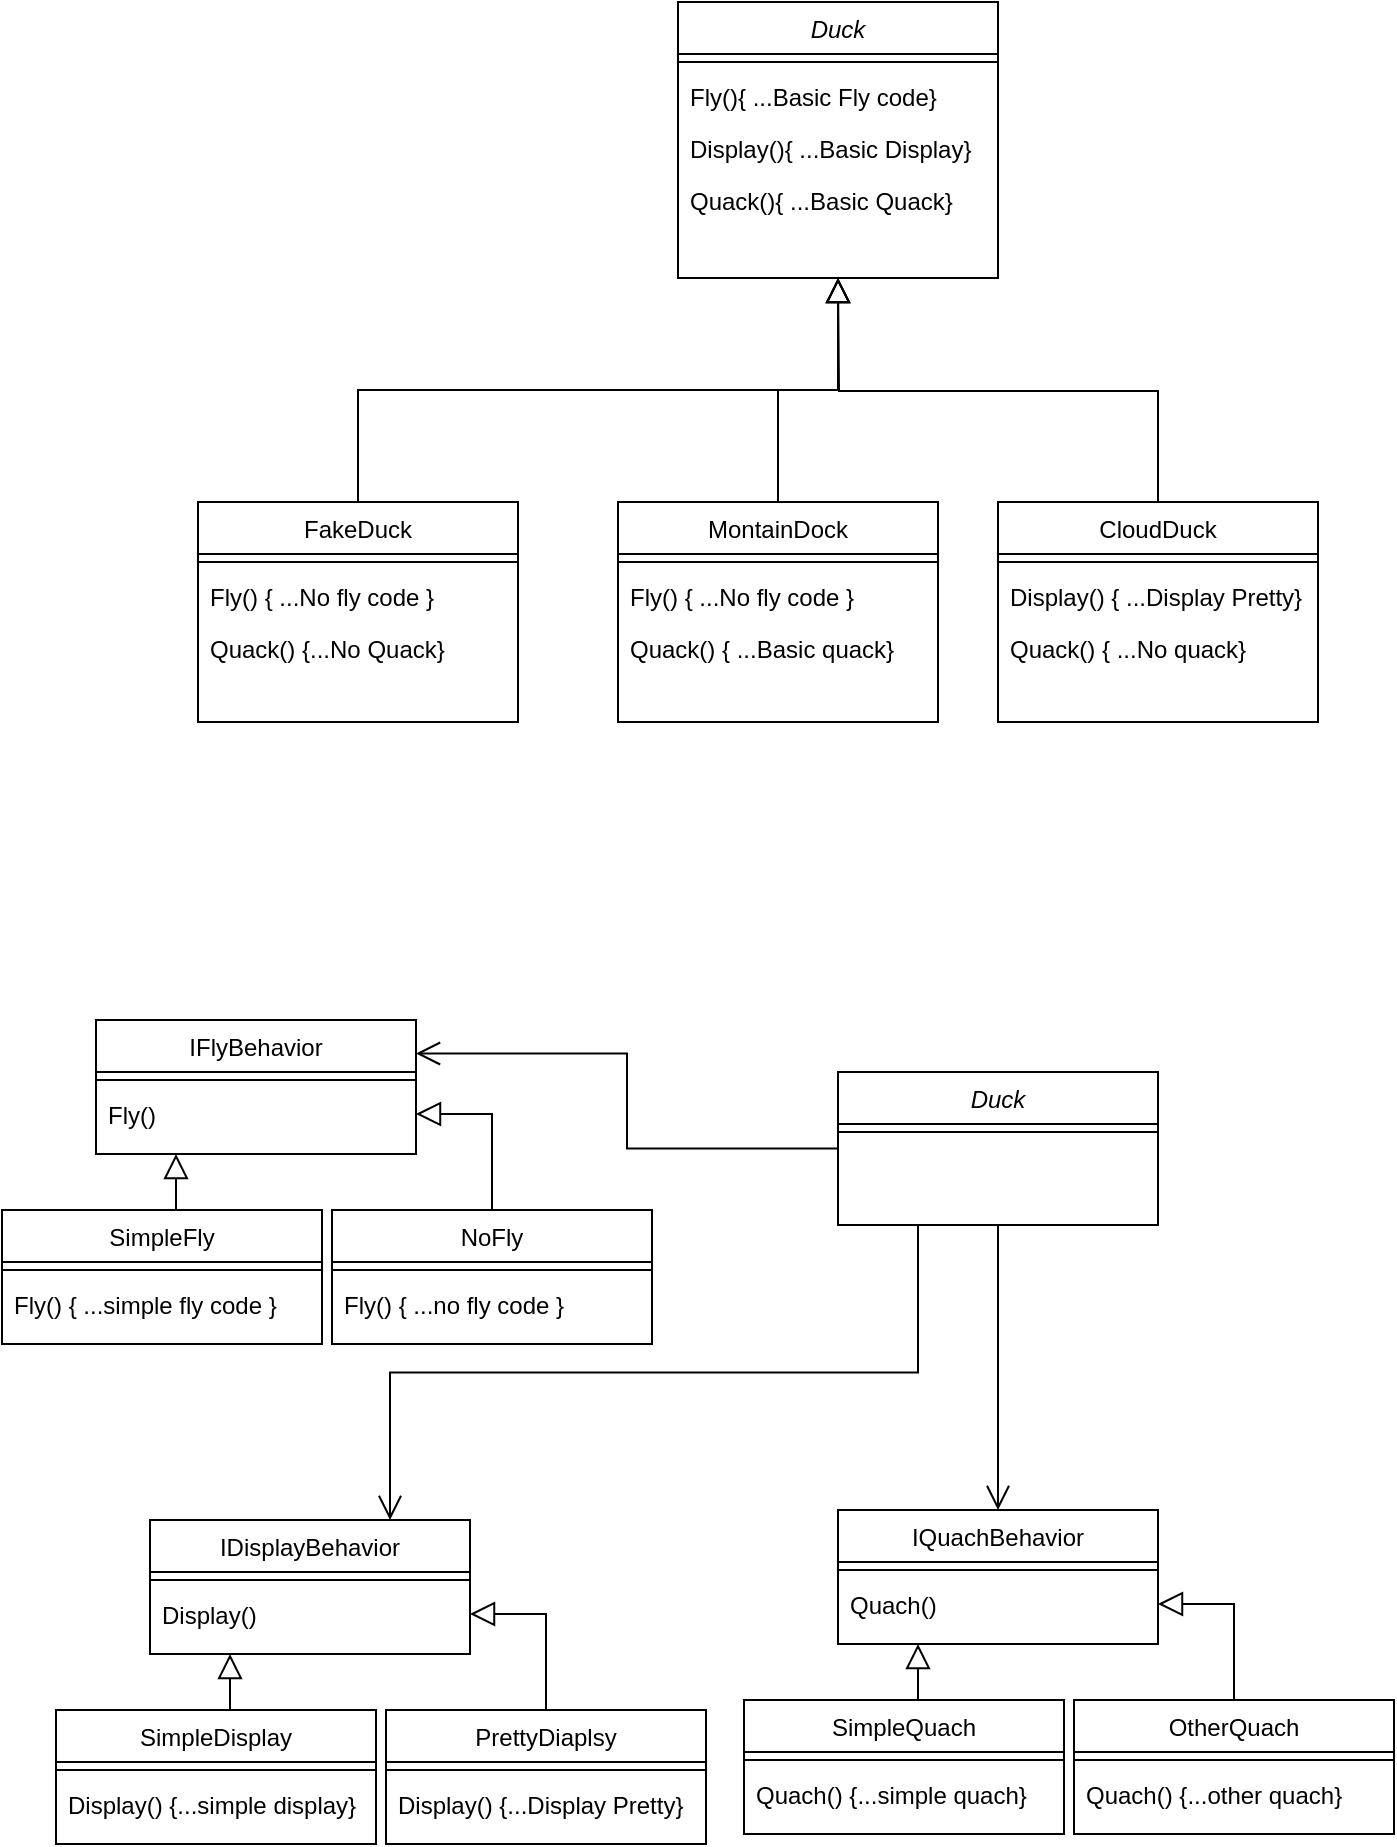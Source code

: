 <mxfile version="14.7.3"><diagram id="C5RBs43oDa-KdzZeNtuy" name="Page-1"><mxGraphModel dx="651" dy="752" grid="0" gridSize="10" guides="1" tooltips="1" connect="1" arrows="1" fold="1" page="1" pageScale="1" pageWidth="827" pageHeight="1169" math="0" shadow="0"><root><mxCell id="WIyWlLk6GJQsqaUBKTNV-0"/><mxCell id="WIyWlLk6GJQsqaUBKTNV-1" parent="WIyWlLk6GJQsqaUBKTNV-0"/><mxCell id="zkfFHV4jXpPFQw0GAbJ--0" value="Duck" style="swimlane;fontStyle=2;align=center;verticalAlign=top;childLayout=stackLayout;horizontal=1;startSize=26;horizontalStack=0;resizeParent=1;resizeLast=0;collapsible=1;marginBottom=0;rounded=0;shadow=0;strokeWidth=1;" parent="WIyWlLk6GJQsqaUBKTNV-1" vertex="1"><mxGeometry x="360" y="110" width="160" height="138" as="geometry"><mxRectangle x="430" y="110" width="160" height="26" as="alternateBounds"/></mxGeometry></mxCell><mxCell id="zkfFHV4jXpPFQw0GAbJ--4" value="" style="line;html=1;strokeWidth=1;align=left;verticalAlign=middle;spacingTop=-1;spacingLeft=3;spacingRight=3;rotatable=0;labelPosition=right;points=[];portConstraint=eastwest;" parent="zkfFHV4jXpPFQw0GAbJ--0" vertex="1"><mxGeometry y="26" width="160" height="8" as="geometry"/></mxCell><mxCell id="zkfFHV4jXpPFQw0GAbJ--5" value="Fly(){ ...Basic Fly code}" style="text;align=left;verticalAlign=top;spacingLeft=4;spacingRight=4;overflow=hidden;rotatable=0;points=[[0,0.5],[1,0.5]];portConstraint=eastwest;" parent="zkfFHV4jXpPFQw0GAbJ--0" vertex="1"><mxGeometry y="34" width="160" height="26" as="geometry"/></mxCell><mxCell id="ZINxZ6jMj6fAp_8U4SNS-4" value="Display(){ ...Basic Display}" style="text;align=left;verticalAlign=top;spacingLeft=4;spacingRight=4;overflow=hidden;rotatable=0;points=[[0,0.5],[1,0.5]];portConstraint=eastwest;" parent="zkfFHV4jXpPFQw0GAbJ--0" vertex="1"><mxGeometry y="60" width="160" height="26" as="geometry"/></mxCell><mxCell id="ZINxZ6jMj6fAp_8U4SNS-5" value="Quack(){ ...Basic Quack}" style="text;align=left;verticalAlign=top;spacingLeft=4;spacingRight=4;overflow=hidden;rotatable=0;points=[[0,0.5],[1,0.5]];portConstraint=eastwest;" parent="zkfFHV4jXpPFQw0GAbJ--0" vertex="1"><mxGeometry y="86" width="160" height="26" as="geometry"/></mxCell><mxCell id="zkfFHV4jXpPFQw0GAbJ--6" value="FakeDuck" style="swimlane;fontStyle=0;align=center;verticalAlign=top;childLayout=stackLayout;horizontal=1;startSize=26;horizontalStack=0;resizeParent=1;resizeLast=0;collapsible=1;marginBottom=0;rounded=0;shadow=0;strokeWidth=1;" parent="WIyWlLk6GJQsqaUBKTNV-1" vertex="1"><mxGeometry x="120" y="360" width="160" height="110" as="geometry"><mxRectangle x="130" y="380" width="160" height="26" as="alternateBounds"/></mxGeometry></mxCell><mxCell id="zkfFHV4jXpPFQw0GAbJ--9" value="" style="line;html=1;strokeWidth=1;align=left;verticalAlign=middle;spacingTop=-1;spacingLeft=3;spacingRight=3;rotatable=0;labelPosition=right;points=[];portConstraint=eastwest;" parent="zkfFHV4jXpPFQw0GAbJ--6" vertex="1"><mxGeometry y="26" width="160" height="8" as="geometry"/></mxCell><mxCell id="zkfFHV4jXpPFQw0GAbJ--10" value="Fly() { ...No fly code }" style="text;align=left;verticalAlign=top;spacingLeft=4;spacingRight=4;overflow=hidden;rotatable=0;points=[[0,0.5],[1,0.5]];portConstraint=eastwest;fontStyle=0" parent="zkfFHV4jXpPFQw0GAbJ--6" vertex="1"><mxGeometry y="34" width="160" height="26" as="geometry"/></mxCell><mxCell id="zkfFHV4jXpPFQw0GAbJ--11" value="Quack() {...No Quack}" style="text;align=left;verticalAlign=top;spacingLeft=4;spacingRight=4;overflow=hidden;rotatable=0;points=[[0,0.5],[1,0.5]];portConstraint=eastwest;" parent="zkfFHV4jXpPFQw0GAbJ--6" vertex="1"><mxGeometry y="60" width="160" height="26" as="geometry"/></mxCell><mxCell id="zkfFHV4jXpPFQw0GAbJ--12" value="" style="endArrow=block;endSize=10;endFill=0;shadow=0;strokeWidth=1;rounded=0;edgeStyle=elbowEdgeStyle;elbow=vertical;" parent="WIyWlLk6GJQsqaUBKTNV-1" source="zkfFHV4jXpPFQw0GAbJ--6" target="zkfFHV4jXpPFQw0GAbJ--0" edge="1"><mxGeometry width="160" relative="1" as="geometry"><mxPoint x="200" y="203" as="sourcePoint"/><mxPoint x="200" y="203" as="targetPoint"/></mxGeometry></mxCell><mxCell id="zkfFHV4jXpPFQw0GAbJ--13" value="MontainDock" style="swimlane;fontStyle=0;align=center;verticalAlign=top;childLayout=stackLayout;horizontal=1;startSize=26;horizontalStack=0;resizeParent=1;resizeLast=0;collapsible=1;marginBottom=0;rounded=0;shadow=0;strokeWidth=1;" parent="WIyWlLk6GJQsqaUBKTNV-1" vertex="1"><mxGeometry x="330" y="360" width="160" height="110" as="geometry"><mxRectangle x="340" y="380" width="170" height="26" as="alternateBounds"/></mxGeometry></mxCell><mxCell id="zkfFHV4jXpPFQw0GAbJ--15" value="" style="line;html=1;strokeWidth=1;align=left;verticalAlign=middle;spacingTop=-1;spacingLeft=3;spacingRight=3;rotatable=0;labelPosition=right;points=[];portConstraint=eastwest;" parent="zkfFHV4jXpPFQw0GAbJ--13" vertex="1"><mxGeometry y="26" width="160" height="8" as="geometry"/></mxCell><mxCell id="ZINxZ6jMj6fAp_8U4SNS-10" value="Fly() { ...No fly code }" style="text;align=left;verticalAlign=top;spacingLeft=4;spacingRight=4;overflow=hidden;rotatable=0;points=[[0,0.5],[1,0.5]];portConstraint=eastwest;fontStyle=0" parent="zkfFHV4jXpPFQw0GAbJ--13" vertex="1"><mxGeometry y="34" width="160" height="26" as="geometry"/></mxCell><mxCell id="ZINxZ6jMj6fAp_8U4SNS-12" value="Quack() { ...Basic quack}" style="text;align=left;verticalAlign=top;spacingLeft=4;spacingRight=4;overflow=hidden;rotatable=0;points=[[0,0.5],[1,0.5]];portConstraint=eastwest;" parent="zkfFHV4jXpPFQw0GAbJ--13" vertex="1"><mxGeometry y="60" width="160" height="26" as="geometry"/></mxCell><mxCell id="zkfFHV4jXpPFQw0GAbJ--16" value="" style="endArrow=block;endSize=10;endFill=0;shadow=0;strokeWidth=1;rounded=0;edgeStyle=elbowEdgeStyle;elbow=vertical;" parent="WIyWlLk6GJQsqaUBKTNV-1" source="zkfFHV4jXpPFQw0GAbJ--13" target="zkfFHV4jXpPFQw0GAbJ--0" edge="1"><mxGeometry width="160" relative="1" as="geometry"><mxPoint x="210" y="373" as="sourcePoint"/><mxPoint x="310" y="271" as="targetPoint"/></mxGeometry></mxCell><mxCell id="ZINxZ6jMj6fAp_8U4SNS-9" style="edgeStyle=orthogonalEdgeStyle;rounded=0;orthogonalLoop=1;jettySize=auto;html=1;exitX=0.5;exitY=0;exitDx=0;exitDy=0;endArrow=block;endFill=0;endSize=10;" parent="WIyWlLk6GJQsqaUBKTNV-1" source="ZINxZ6jMj6fAp_8U4SNS-1" edge="1"><mxGeometry relative="1" as="geometry"><mxPoint x="440" y="248" as="targetPoint"/></mxGeometry></mxCell><mxCell id="ZINxZ6jMj6fAp_8U4SNS-1" value="CloudDuck" style="swimlane;fontStyle=0;align=center;verticalAlign=top;childLayout=stackLayout;horizontal=1;startSize=26;horizontalStack=0;resizeParent=1;resizeLast=0;collapsible=1;marginBottom=0;rounded=0;shadow=0;strokeWidth=1;" parent="WIyWlLk6GJQsqaUBKTNV-1" vertex="1"><mxGeometry x="520" y="360" width="160" height="110" as="geometry"><mxRectangle x="340" y="380" width="170" height="26" as="alternateBounds"/></mxGeometry></mxCell><mxCell id="ZINxZ6jMj6fAp_8U4SNS-3" value="" style="line;html=1;strokeWidth=1;align=left;verticalAlign=middle;spacingTop=-1;spacingLeft=3;spacingRight=3;rotatable=0;labelPosition=right;points=[];portConstraint=eastwest;" parent="ZINxZ6jMj6fAp_8U4SNS-1" vertex="1"><mxGeometry y="26" width="160" height="8" as="geometry"/></mxCell><mxCell id="ZINxZ6jMj6fAp_8U4SNS-11" value="Display() { ...Display Pretty}" style="text;align=left;verticalAlign=top;spacingLeft=4;spacingRight=4;overflow=hidden;rotatable=0;points=[[0,0.5],[1,0.5]];portConstraint=eastwest;" parent="ZINxZ6jMj6fAp_8U4SNS-1" vertex="1"><mxGeometry y="34" width="160" height="26" as="geometry"/></mxCell><mxCell id="ZINxZ6jMj6fAp_8U4SNS-13" value="Quack() { ...No quack}" style="text;align=left;verticalAlign=top;spacingLeft=4;spacingRight=4;overflow=hidden;rotatable=0;points=[[0,0.5],[1,0.5]];portConstraint=eastwest;" parent="ZINxZ6jMj6fAp_8U4SNS-1" vertex="1"><mxGeometry y="60" width="160" height="26" as="geometry"/></mxCell><mxCell id="ZINxZ6jMj6fAp_8U4SNS-87" style="edgeStyle=orthogonalEdgeStyle;rounded=0;orthogonalLoop=1;jettySize=auto;html=1;exitX=0;exitY=0.5;exitDx=0;exitDy=0;entryX=1;entryY=0.25;entryDx=0;entryDy=0;endArrow=open;endFill=0;endSize=10;" parent="WIyWlLk6GJQsqaUBKTNV-1" source="ZINxZ6jMj6fAp_8U4SNS-32" target="ZINxZ6jMj6fAp_8U4SNS-52" edge="1"><mxGeometry relative="1" as="geometry"/></mxCell><mxCell id="ZINxZ6jMj6fAp_8U4SNS-88" style="edgeStyle=orthogonalEdgeStyle;rounded=0;orthogonalLoop=1;jettySize=auto;html=1;exitX=0.5;exitY=1;exitDx=0;exitDy=0;entryX=0.5;entryY=0;entryDx=0;entryDy=0;endArrow=open;endFill=0;endSize=10;" parent="WIyWlLk6GJQsqaUBKTNV-1" source="ZINxZ6jMj6fAp_8U4SNS-32" target="ZINxZ6jMj6fAp_8U4SNS-75" edge="1"><mxGeometry relative="1" as="geometry"/></mxCell><mxCell id="ZINxZ6jMj6fAp_8U4SNS-89" style="edgeStyle=orthogonalEdgeStyle;rounded=0;orthogonalLoop=1;jettySize=auto;html=1;exitX=0.25;exitY=1;exitDx=0;exitDy=0;entryX=0.75;entryY=0;entryDx=0;entryDy=0;endArrow=open;endFill=0;endSize=10;" parent="WIyWlLk6GJQsqaUBKTNV-1" source="ZINxZ6jMj6fAp_8U4SNS-32" target="ZINxZ6jMj6fAp_8U4SNS-64" edge="1"><mxGeometry relative="1" as="geometry"/></mxCell><mxCell id="ZINxZ6jMj6fAp_8U4SNS-32" value="Duck" style="swimlane;fontStyle=2;align=center;verticalAlign=top;childLayout=stackLayout;horizontal=1;startSize=26;horizontalStack=0;resizeParent=1;resizeLast=0;collapsible=1;marginBottom=0;rounded=0;shadow=0;strokeWidth=1;" parent="WIyWlLk6GJQsqaUBKTNV-1" vertex="1"><mxGeometry x="440" y="645" width="160" height="76.5" as="geometry"><mxRectangle x="430" y="110" width="160" height="26" as="alternateBounds"/></mxGeometry></mxCell><mxCell id="ZINxZ6jMj6fAp_8U4SNS-33" value="" style="line;html=1;strokeWidth=1;align=left;verticalAlign=middle;spacingTop=-1;spacingLeft=3;spacingRight=3;rotatable=0;labelPosition=right;points=[];portConstraint=eastwest;" parent="ZINxZ6jMj6fAp_8U4SNS-32" vertex="1"><mxGeometry y="26" width="160" height="8" as="geometry"/></mxCell><mxCell id="ZINxZ6jMj6fAp_8U4SNS-52" value="IFlyBehavior" style="swimlane;fontStyle=0;align=center;verticalAlign=top;childLayout=stackLayout;horizontal=1;startSize=26;horizontalStack=0;resizeParent=1;resizeLast=0;collapsible=1;marginBottom=0;rounded=0;shadow=0;strokeWidth=1;" parent="WIyWlLk6GJQsqaUBKTNV-1" vertex="1"><mxGeometry x="69" y="619" width="160" height="67" as="geometry"><mxRectangle x="130" y="380" width="160" height="26" as="alternateBounds"/></mxGeometry></mxCell><mxCell id="ZINxZ6jMj6fAp_8U4SNS-53" value="" style="line;html=1;strokeWidth=1;align=left;verticalAlign=middle;spacingTop=-1;spacingLeft=3;spacingRight=3;rotatable=0;labelPosition=right;points=[];portConstraint=eastwest;" parent="ZINxZ6jMj6fAp_8U4SNS-52" vertex="1"><mxGeometry y="26" width="160" height="8" as="geometry"/></mxCell><mxCell id="ZINxZ6jMj6fAp_8U4SNS-54" value="Fly()" style="text;align=left;verticalAlign=top;spacingLeft=4;spacingRight=4;overflow=hidden;rotatable=0;points=[[0,0.5],[1,0.5]];portConstraint=eastwest;fontStyle=0" parent="ZINxZ6jMj6fAp_8U4SNS-52" vertex="1"><mxGeometry y="34" width="160" height="26" as="geometry"/></mxCell><mxCell id="ZINxZ6jMj6fAp_8U4SNS-63" style="edgeStyle=orthogonalEdgeStyle;rounded=0;orthogonalLoop=1;jettySize=auto;html=1;exitX=0.5;exitY=0;exitDx=0;exitDy=0;entryX=0.25;entryY=1;entryDx=0;entryDy=0;endArrow=block;endFill=0;endSize=10;" parent="WIyWlLk6GJQsqaUBKTNV-1" source="ZINxZ6jMj6fAp_8U4SNS-56" target="ZINxZ6jMj6fAp_8U4SNS-52" edge="1"><mxGeometry relative="1" as="geometry"/></mxCell><mxCell id="ZINxZ6jMj6fAp_8U4SNS-56" value="SimpleFly" style="swimlane;fontStyle=0;align=center;verticalAlign=top;childLayout=stackLayout;horizontal=1;startSize=26;horizontalStack=0;resizeParent=1;resizeLast=0;collapsible=1;marginBottom=0;rounded=0;shadow=0;strokeWidth=1;" parent="WIyWlLk6GJQsqaUBKTNV-1" vertex="1"><mxGeometry x="22" y="714" width="160" height="67" as="geometry"><mxRectangle x="130" y="380" width="160" height="26" as="alternateBounds"/></mxGeometry></mxCell><mxCell id="ZINxZ6jMj6fAp_8U4SNS-57" value="" style="line;html=1;strokeWidth=1;align=left;verticalAlign=middle;spacingTop=-1;spacingLeft=3;spacingRight=3;rotatable=0;labelPosition=right;points=[];portConstraint=eastwest;" parent="ZINxZ6jMj6fAp_8U4SNS-56" vertex="1"><mxGeometry y="26" width="160" height="8" as="geometry"/></mxCell><mxCell id="ZINxZ6jMj6fAp_8U4SNS-58" value="Fly() { ...simple fly code }" style="text;align=left;verticalAlign=top;spacingLeft=4;spacingRight=4;overflow=hidden;rotatable=0;points=[[0,0.5],[1,0.5]];portConstraint=eastwest;fontStyle=0" parent="ZINxZ6jMj6fAp_8U4SNS-56" vertex="1"><mxGeometry y="34" width="160" height="26" as="geometry"/></mxCell><mxCell id="ZINxZ6jMj6fAp_8U4SNS-62" style="edgeStyle=orthogonalEdgeStyle;rounded=0;orthogonalLoop=1;jettySize=auto;html=1;exitX=0.5;exitY=0;exitDx=0;exitDy=0;endArrow=block;endFill=0;endSize=10;" parent="WIyWlLk6GJQsqaUBKTNV-1" source="ZINxZ6jMj6fAp_8U4SNS-59" target="ZINxZ6jMj6fAp_8U4SNS-54" edge="1"><mxGeometry relative="1" as="geometry"/></mxCell><mxCell id="ZINxZ6jMj6fAp_8U4SNS-59" value="NoFly" style="swimlane;fontStyle=0;align=center;verticalAlign=top;childLayout=stackLayout;horizontal=1;startSize=26;horizontalStack=0;resizeParent=1;resizeLast=0;collapsible=1;marginBottom=0;rounded=0;shadow=0;strokeWidth=1;" parent="WIyWlLk6GJQsqaUBKTNV-1" vertex="1"><mxGeometry x="187" y="714" width="160" height="67" as="geometry"><mxRectangle x="130" y="380" width="160" height="26" as="alternateBounds"/></mxGeometry></mxCell><mxCell id="ZINxZ6jMj6fAp_8U4SNS-60" value="" style="line;html=1;strokeWidth=1;align=left;verticalAlign=middle;spacingTop=-1;spacingLeft=3;spacingRight=3;rotatable=0;labelPosition=right;points=[];portConstraint=eastwest;" parent="ZINxZ6jMj6fAp_8U4SNS-59" vertex="1"><mxGeometry y="26" width="160" height="8" as="geometry"/></mxCell><mxCell id="ZINxZ6jMj6fAp_8U4SNS-61" value="Fly() { ...no fly code }" style="text;align=left;verticalAlign=top;spacingLeft=4;spacingRight=4;overflow=hidden;rotatable=0;points=[[0,0.5],[1,0.5]];portConstraint=eastwest;fontStyle=0" parent="ZINxZ6jMj6fAp_8U4SNS-59" vertex="1"><mxGeometry y="34" width="160" height="26" as="geometry"/></mxCell><mxCell id="ZINxZ6jMj6fAp_8U4SNS-64" value="IDisplayBehavior" style="swimlane;fontStyle=0;align=center;verticalAlign=top;childLayout=stackLayout;horizontal=1;startSize=26;horizontalStack=0;resizeParent=1;resizeLast=0;collapsible=1;marginBottom=0;rounded=0;shadow=0;strokeWidth=1;" parent="WIyWlLk6GJQsqaUBKTNV-1" vertex="1"><mxGeometry x="96" y="869" width="160" height="67" as="geometry"><mxRectangle x="130" y="380" width="160" height="26" as="alternateBounds"/></mxGeometry></mxCell><mxCell id="ZINxZ6jMj6fAp_8U4SNS-65" value="" style="line;html=1;strokeWidth=1;align=left;verticalAlign=middle;spacingTop=-1;spacingLeft=3;spacingRight=3;rotatable=0;labelPosition=right;points=[];portConstraint=eastwest;" parent="ZINxZ6jMj6fAp_8U4SNS-64" vertex="1"><mxGeometry y="26" width="160" height="8" as="geometry"/></mxCell><mxCell id="ZINxZ6jMj6fAp_8U4SNS-66" value="Display()" style="text;align=left;verticalAlign=top;spacingLeft=4;spacingRight=4;overflow=hidden;rotatable=0;points=[[0,0.5],[1,0.5]];portConstraint=eastwest;fontStyle=0" parent="ZINxZ6jMj6fAp_8U4SNS-64" vertex="1"><mxGeometry y="34" width="160" height="26" as="geometry"/></mxCell><mxCell id="ZINxZ6jMj6fAp_8U4SNS-67" style="edgeStyle=orthogonalEdgeStyle;rounded=0;orthogonalLoop=1;jettySize=auto;html=1;exitX=0.5;exitY=0;exitDx=0;exitDy=0;entryX=0.25;entryY=1;entryDx=0;entryDy=0;endArrow=block;endFill=0;endSize=10;" parent="WIyWlLk6GJQsqaUBKTNV-1" source="ZINxZ6jMj6fAp_8U4SNS-68" target="ZINxZ6jMj6fAp_8U4SNS-64" edge="1"><mxGeometry relative="1" as="geometry"/></mxCell><mxCell id="ZINxZ6jMj6fAp_8U4SNS-68" value="SimpleDisplay" style="swimlane;fontStyle=0;align=center;verticalAlign=top;childLayout=stackLayout;horizontal=1;startSize=26;horizontalStack=0;resizeParent=1;resizeLast=0;collapsible=1;marginBottom=0;rounded=0;shadow=0;strokeWidth=1;" parent="WIyWlLk6GJQsqaUBKTNV-1" vertex="1"><mxGeometry x="49" y="964" width="160" height="67" as="geometry"><mxRectangle x="130" y="380" width="160" height="26" as="alternateBounds"/></mxGeometry></mxCell><mxCell id="ZINxZ6jMj6fAp_8U4SNS-69" value="" style="line;html=1;strokeWidth=1;align=left;verticalAlign=middle;spacingTop=-1;spacingLeft=3;spacingRight=3;rotatable=0;labelPosition=right;points=[];portConstraint=eastwest;" parent="ZINxZ6jMj6fAp_8U4SNS-68" vertex="1"><mxGeometry y="26" width="160" height="8" as="geometry"/></mxCell><mxCell id="ZINxZ6jMj6fAp_8U4SNS-70" value="Display() {...simple display}" style="text;align=left;verticalAlign=top;spacingLeft=4;spacingRight=4;overflow=hidden;rotatable=0;points=[[0,0.5],[1,0.5]];portConstraint=eastwest;fontStyle=0" parent="ZINxZ6jMj6fAp_8U4SNS-68" vertex="1"><mxGeometry y="34" width="160" height="26" as="geometry"/></mxCell><mxCell id="ZINxZ6jMj6fAp_8U4SNS-71" style="edgeStyle=orthogonalEdgeStyle;rounded=0;orthogonalLoop=1;jettySize=auto;html=1;exitX=0.5;exitY=0;exitDx=0;exitDy=0;endArrow=block;endFill=0;endSize=10;" parent="WIyWlLk6GJQsqaUBKTNV-1" source="ZINxZ6jMj6fAp_8U4SNS-72" target="ZINxZ6jMj6fAp_8U4SNS-66" edge="1"><mxGeometry relative="1" as="geometry"/></mxCell><mxCell id="ZINxZ6jMj6fAp_8U4SNS-72" value="PrettyDiaplsy" style="swimlane;fontStyle=0;align=center;verticalAlign=top;childLayout=stackLayout;horizontal=1;startSize=26;horizontalStack=0;resizeParent=1;resizeLast=0;collapsible=1;marginBottom=0;rounded=0;shadow=0;strokeWidth=1;" parent="WIyWlLk6GJQsqaUBKTNV-1" vertex="1"><mxGeometry x="214" y="964" width="160" height="67" as="geometry"><mxRectangle x="130" y="380" width="160" height="26" as="alternateBounds"/></mxGeometry></mxCell><mxCell id="ZINxZ6jMj6fAp_8U4SNS-73" value="" style="line;html=1;strokeWidth=1;align=left;verticalAlign=middle;spacingTop=-1;spacingLeft=3;spacingRight=3;rotatable=0;labelPosition=right;points=[];portConstraint=eastwest;" parent="ZINxZ6jMj6fAp_8U4SNS-72" vertex="1"><mxGeometry y="26" width="160" height="8" as="geometry"/></mxCell><mxCell id="ZINxZ6jMj6fAp_8U4SNS-74" value="Display() {...Display Pretty}" style="text;align=left;verticalAlign=top;spacingLeft=4;spacingRight=4;overflow=hidden;rotatable=0;points=[[0,0.5],[1,0.5]];portConstraint=eastwest;fontStyle=0" parent="ZINxZ6jMj6fAp_8U4SNS-72" vertex="1"><mxGeometry y="34" width="160" height="26" as="geometry"/></mxCell><mxCell id="ZINxZ6jMj6fAp_8U4SNS-75" value="IQuachBehavior" style="swimlane;fontStyle=0;align=center;verticalAlign=top;childLayout=stackLayout;horizontal=1;startSize=26;horizontalStack=0;resizeParent=1;resizeLast=0;collapsible=1;marginBottom=0;rounded=0;shadow=0;strokeWidth=1;" parent="WIyWlLk6GJQsqaUBKTNV-1" vertex="1"><mxGeometry x="440" y="864" width="160" height="67" as="geometry"><mxRectangle x="130" y="380" width="160" height="26" as="alternateBounds"/></mxGeometry></mxCell><mxCell id="ZINxZ6jMj6fAp_8U4SNS-76" value="" style="line;html=1;strokeWidth=1;align=left;verticalAlign=middle;spacingTop=-1;spacingLeft=3;spacingRight=3;rotatable=0;labelPosition=right;points=[];portConstraint=eastwest;" parent="ZINxZ6jMj6fAp_8U4SNS-75" vertex="1"><mxGeometry y="26" width="160" height="8" as="geometry"/></mxCell><mxCell id="ZINxZ6jMj6fAp_8U4SNS-77" value="Quach()" style="text;align=left;verticalAlign=top;spacingLeft=4;spacingRight=4;overflow=hidden;rotatable=0;points=[[0,0.5],[1,0.5]];portConstraint=eastwest;fontStyle=0" parent="ZINxZ6jMj6fAp_8U4SNS-75" vertex="1"><mxGeometry y="34" width="160" height="26" as="geometry"/></mxCell><mxCell id="ZINxZ6jMj6fAp_8U4SNS-78" style="edgeStyle=orthogonalEdgeStyle;rounded=0;orthogonalLoop=1;jettySize=auto;html=1;exitX=0.5;exitY=0;exitDx=0;exitDy=0;entryX=0.25;entryY=1;entryDx=0;entryDy=0;endArrow=block;endFill=0;endSize=10;" parent="WIyWlLk6GJQsqaUBKTNV-1" source="ZINxZ6jMj6fAp_8U4SNS-79" target="ZINxZ6jMj6fAp_8U4SNS-75" edge="1"><mxGeometry relative="1" as="geometry"/></mxCell><mxCell id="ZINxZ6jMj6fAp_8U4SNS-79" value="SimpleQuach" style="swimlane;fontStyle=0;align=center;verticalAlign=top;childLayout=stackLayout;horizontal=1;startSize=26;horizontalStack=0;resizeParent=1;resizeLast=0;collapsible=1;marginBottom=0;rounded=0;shadow=0;strokeWidth=1;" parent="WIyWlLk6GJQsqaUBKTNV-1" vertex="1"><mxGeometry x="393" y="959" width="160" height="67" as="geometry"><mxRectangle x="130" y="380" width="160" height="26" as="alternateBounds"/></mxGeometry></mxCell><mxCell id="ZINxZ6jMj6fAp_8U4SNS-80" value="" style="line;html=1;strokeWidth=1;align=left;verticalAlign=middle;spacingTop=-1;spacingLeft=3;spacingRight=3;rotatable=0;labelPosition=right;points=[];portConstraint=eastwest;" parent="ZINxZ6jMj6fAp_8U4SNS-79" vertex="1"><mxGeometry y="26" width="160" height="8" as="geometry"/></mxCell><mxCell id="ZINxZ6jMj6fAp_8U4SNS-81" value="Quach() {...simple quach}" style="text;align=left;verticalAlign=top;spacingLeft=4;spacingRight=4;overflow=hidden;rotatable=0;points=[[0,0.5],[1,0.5]];portConstraint=eastwest;fontStyle=0" parent="ZINxZ6jMj6fAp_8U4SNS-79" vertex="1"><mxGeometry y="34" width="160" height="26" as="geometry"/></mxCell><mxCell id="ZINxZ6jMj6fAp_8U4SNS-82" style="edgeStyle=orthogonalEdgeStyle;rounded=0;orthogonalLoop=1;jettySize=auto;html=1;exitX=0.5;exitY=0;exitDx=0;exitDy=0;endArrow=block;endFill=0;endSize=10;" parent="WIyWlLk6GJQsqaUBKTNV-1" source="ZINxZ6jMj6fAp_8U4SNS-83" target="ZINxZ6jMj6fAp_8U4SNS-77" edge="1"><mxGeometry relative="1" as="geometry"/></mxCell><mxCell id="ZINxZ6jMj6fAp_8U4SNS-83" value="OtherQuach" style="swimlane;fontStyle=0;align=center;verticalAlign=top;childLayout=stackLayout;horizontal=1;startSize=26;horizontalStack=0;resizeParent=1;resizeLast=0;collapsible=1;marginBottom=0;rounded=0;shadow=0;strokeWidth=1;" parent="WIyWlLk6GJQsqaUBKTNV-1" vertex="1"><mxGeometry x="558" y="959" width="160" height="67" as="geometry"><mxRectangle x="130" y="380" width="160" height="26" as="alternateBounds"/></mxGeometry></mxCell><mxCell id="ZINxZ6jMj6fAp_8U4SNS-84" value="" style="line;html=1;strokeWidth=1;align=left;verticalAlign=middle;spacingTop=-1;spacingLeft=3;spacingRight=3;rotatable=0;labelPosition=right;points=[];portConstraint=eastwest;" parent="ZINxZ6jMj6fAp_8U4SNS-83" vertex="1"><mxGeometry y="26" width="160" height="8" as="geometry"/></mxCell><mxCell id="ZINxZ6jMj6fAp_8U4SNS-85" value="Quach() {...other quach}" style="text;align=left;verticalAlign=top;spacingLeft=4;spacingRight=4;overflow=hidden;rotatable=0;points=[[0,0.5],[1,0.5]];portConstraint=eastwest;fontStyle=0" parent="ZINxZ6jMj6fAp_8U4SNS-83" vertex="1"><mxGeometry y="34" width="160" height="26" as="geometry"/></mxCell></root></mxGraphModel></diagram></mxfile>